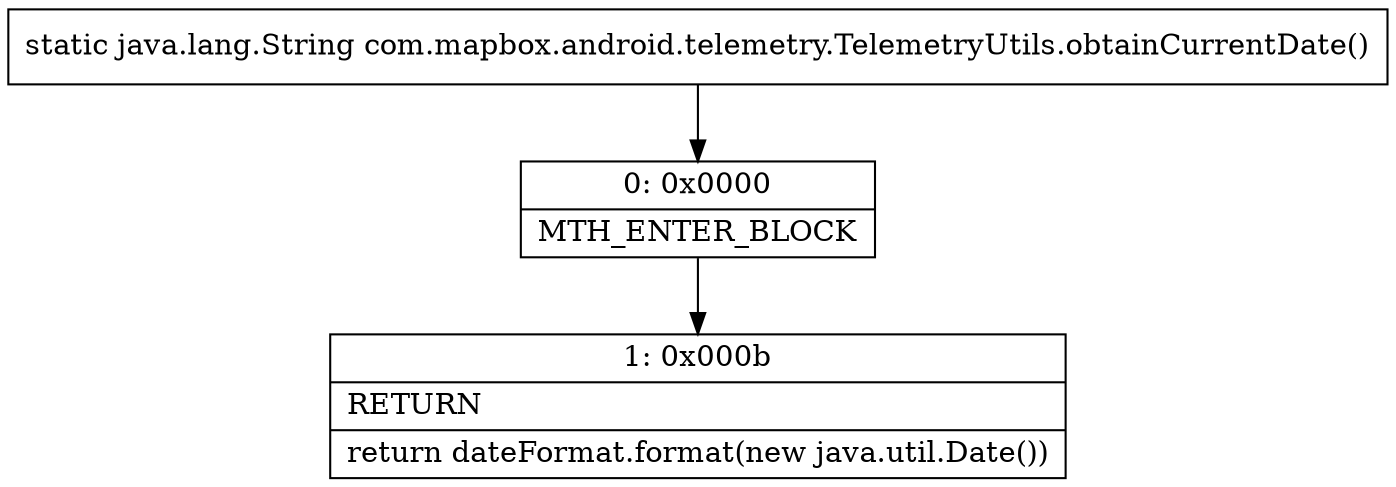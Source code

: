 digraph "CFG forcom.mapbox.android.telemetry.TelemetryUtils.obtainCurrentDate()Ljava\/lang\/String;" {
Node_0 [shape=record,label="{0\:\ 0x0000|MTH_ENTER_BLOCK\l}"];
Node_1 [shape=record,label="{1\:\ 0x000b|RETURN\l|return dateFormat.format(new java.util.Date())\l}"];
MethodNode[shape=record,label="{static java.lang.String com.mapbox.android.telemetry.TelemetryUtils.obtainCurrentDate() }"];
MethodNode -> Node_0;
Node_0 -> Node_1;
}

